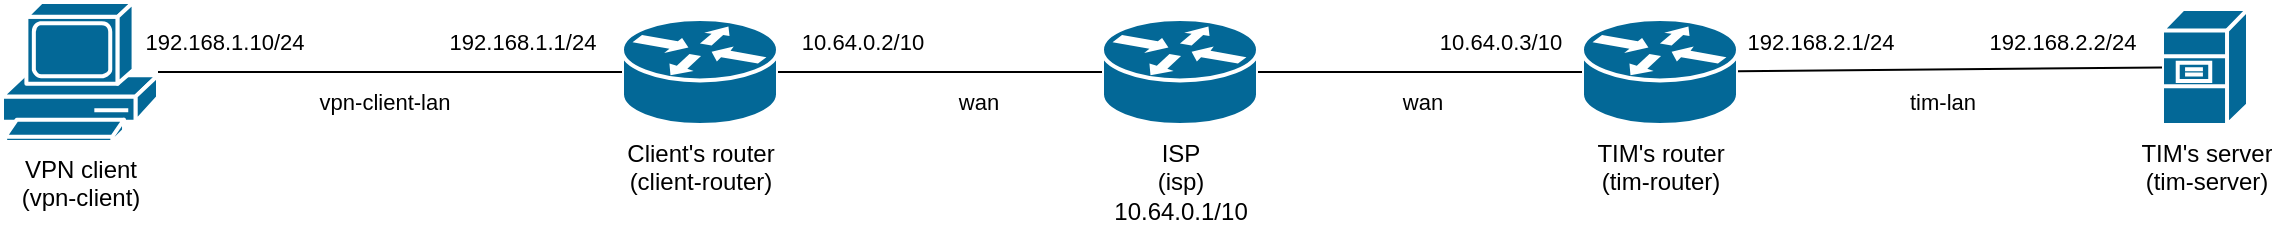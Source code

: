 <mxfile version="13.6.0" type="device"><diagram id="2iQOlbd3d_T94xcHNpM4" name="Page-1"><mxGraphModel dx="1355" dy="699" grid="1" gridSize="10" guides="1" tooltips="1" connect="1" arrows="1" fold="1" page="1" pageScale="1" pageWidth="1654" pageHeight="1169" math="0" shadow="0"><root><mxCell id="0"/><mxCell id="1" parent="0"/><mxCell id="f-p_9Fxrg7xwpJ8moVvY-1" value="VPN client&lt;br&gt;(vpn-client)" style="shape=mxgraph.cisco.computers_and_peripherals.pc;html=1;pointerEvents=1;dashed=0;fillColor=#036897;strokeColor=#ffffff;strokeWidth=2;verticalLabelPosition=bottom;verticalAlign=top;align=center;outlineConnect=0;" vertex="1" parent="1"><mxGeometry x="50" y="220" width="78" height="70" as="geometry"/></mxCell><mxCell id="f-p_9Fxrg7xwpJ8moVvY-2" value="Client's router&lt;br&gt;(client-router)" style="shape=mxgraph.cisco.routers.router;html=1;pointerEvents=1;dashed=0;fillColor=#036897;strokeColor=#ffffff;strokeWidth=2;verticalLabelPosition=bottom;verticalAlign=top;align=center;outlineConnect=0;" vertex="1" parent="1"><mxGeometry x="360" y="228.5" width="78" height="53" as="geometry"/></mxCell><mxCell id="f-p_9Fxrg7xwpJ8moVvY-3" value="" style="endArrow=none;html=1;entryX=0;entryY=0.5;entryDx=0;entryDy=0;entryPerimeter=0;" edge="1" parent="1" source="f-p_9Fxrg7xwpJ8moVvY-1" target="f-p_9Fxrg7xwpJ8moVvY-2"><mxGeometry width="50" height="50" relative="1" as="geometry"><mxPoint x="400" y="380" as="sourcePoint"/><mxPoint x="450" y="330" as="targetPoint"/></mxGeometry></mxCell><mxCell id="f-p_9Fxrg7xwpJ8moVvY-6" value="192.168.1.10/24" style="edgeLabel;html=1;align=center;verticalAlign=middle;resizable=0;points=[];" vertex="1" connectable="0" parent="f-p_9Fxrg7xwpJ8moVvY-3"><mxGeometry x="-0.169" y="-2" relative="1" as="geometry"><mxPoint x="-64" y="-17" as="offset"/></mxGeometry></mxCell><mxCell id="f-p_9Fxrg7xwpJ8moVvY-7" value="vpn-client-lan" style="edgeLabel;html=1;align=center;verticalAlign=middle;resizable=0;points=[];" vertex="1" connectable="0" parent="f-p_9Fxrg7xwpJ8moVvY-3"><mxGeometry x="0.224" y="-1" relative="1" as="geometry"><mxPoint x="-29" y="14" as="offset"/></mxGeometry></mxCell><mxCell id="f-p_9Fxrg7xwpJ8moVvY-8" value="192.168.1.1/24" style="edgeLabel;html=1;align=center;verticalAlign=middle;resizable=0;points=[];" vertex="1" connectable="0" parent="f-p_9Fxrg7xwpJ8moVvY-3"><mxGeometry x="0.583" y="1" relative="1" as="geometry"><mxPoint x="-2" y="-14" as="offset"/></mxGeometry></mxCell><mxCell id="f-p_9Fxrg7xwpJ8moVvY-4" value="ISP&lt;br&gt;(isp)&lt;br&gt;10.64.0.1/10" style="shape=mxgraph.cisco.routers.router;html=1;pointerEvents=1;dashed=0;fillColor=#036897;strokeColor=#ffffff;strokeWidth=2;verticalLabelPosition=bottom;verticalAlign=top;align=center;outlineConnect=0;" vertex="1" parent="1"><mxGeometry x="600" y="228.5" width="78" height="53" as="geometry"/></mxCell><mxCell id="f-p_9Fxrg7xwpJ8moVvY-5" value="" style="endArrow=none;html=1;exitX=1;exitY=0.5;exitDx=0;exitDy=0;exitPerimeter=0;entryX=0;entryY=0.5;entryDx=0;entryDy=0;entryPerimeter=0;" edge="1" parent="1" source="f-p_9Fxrg7xwpJ8moVvY-2" target="f-p_9Fxrg7xwpJ8moVvY-4"><mxGeometry width="50" height="50" relative="1" as="geometry"><mxPoint x="400" y="380" as="sourcePoint"/><mxPoint x="450" y="330" as="targetPoint"/></mxGeometry></mxCell><mxCell id="f-p_9Fxrg7xwpJ8moVvY-9" value="wan" style="edgeLabel;html=1;align=center;verticalAlign=middle;resizable=0;points=[];" vertex="1" connectable="0" parent="f-p_9Fxrg7xwpJ8moVvY-5"><mxGeometry x="-0.595" relative="1" as="geometry"><mxPoint x="67" y="15" as="offset"/></mxGeometry></mxCell><mxCell id="f-p_9Fxrg7xwpJ8moVvY-10" value="10.64.0.2/10" style="edgeLabel;html=1;align=center;verticalAlign=middle;resizable=0;points=[];" vertex="1" connectable="0" parent="f-p_9Fxrg7xwpJ8moVvY-5"><mxGeometry x="-0.667" y="-3" relative="1" as="geometry"><mxPoint x="15" y="-18" as="offset"/></mxGeometry></mxCell><mxCell id="f-p_9Fxrg7xwpJ8moVvY-12" value="TIM's router&lt;br&gt;(tim-router)" style="shape=mxgraph.cisco.routers.router;html=1;pointerEvents=1;dashed=0;fillColor=#036897;strokeColor=#ffffff;strokeWidth=2;verticalLabelPosition=bottom;verticalAlign=top;align=center;outlineConnect=0;" vertex="1" parent="1"><mxGeometry x="840" y="228.5" width="78" height="53" as="geometry"/></mxCell><mxCell id="f-p_9Fxrg7xwpJ8moVvY-13" value="" style="endArrow=none;html=1;" edge="1" parent="1" source="f-p_9Fxrg7xwpJ8moVvY-4" target="f-p_9Fxrg7xwpJ8moVvY-12"><mxGeometry width="50" height="50" relative="1" as="geometry"><mxPoint x="420" y="330" as="sourcePoint"/><mxPoint x="470" y="280" as="targetPoint"/></mxGeometry></mxCell><mxCell id="f-p_9Fxrg7xwpJ8moVvY-14" value="wan" style="edgeLabel;html=1;align=center;verticalAlign=middle;resizable=0;points=[];" vertex="1" connectable="0" parent="f-p_9Fxrg7xwpJ8moVvY-13"><mxGeometry x="0.407" y="-3" relative="1" as="geometry"><mxPoint x="-32" y="12" as="offset"/></mxGeometry></mxCell><mxCell id="f-p_9Fxrg7xwpJ8moVvY-15" value="10.64.0.3/10" style="edgeLabel;html=1;align=center;verticalAlign=middle;resizable=0;points=[];" vertex="1" connectable="0" parent="f-p_9Fxrg7xwpJ8moVvY-13"><mxGeometry x="0.494" relative="1" as="geometry"><mxPoint y="-15" as="offset"/></mxGeometry></mxCell><mxCell id="f-p_9Fxrg7xwpJ8moVvY-16" value="TIM's server&lt;br&gt;(tim-server)" style="shape=mxgraph.cisco.servers.file_server;html=1;pointerEvents=1;dashed=0;fillColor=#036897;strokeColor=#ffffff;strokeWidth=2;verticalLabelPosition=bottom;verticalAlign=top;align=center;outlineConnect=0;" vertex="1" parent="1"><mxGeometry x="1130" y="223.5" width="43" height="58" as="geometry"/></mxCell><mxCell id="f-p_9Fxrg7xwpJ8moVvY-18" value="" style="endArrow=none;html=1;" edge="1" parent="1" source="f-p_9Fxrg7xwpJ8moVvY-12" target="f-p_9Fxrg7xwpJ8moVvY-16"><mxGeometry width="50" height="50" relative="1" as="geometry"><mxPoint x="620" y="330" as="sourcePoint"/><mxPoint x="670" y="280" as="targetPoint"/></mxGeometry></mxCell><mxCell id="f-p_9Fxrg7xwpJ8moVvY-19" value="tim-lan" style="edgeLabel;html=1;align=center;verticalAlign=middle;resizable=0;points=[];" vertex="1" connectable="0" parent="f-p_9Fxrg7xwpJ8moVvY-18"><mxGeometry x="0.424" y="-1" relative="1" as="geometry"><mxPoint x="-49" y="15.74" as="offset"/></mxGeometry></mxCell><mxCell id="f-p_9Fxrg7xwpJ8moVvY-20" value="192.168.2.1/24" style="edgeLabel;html=1;align=center;verticalAlign=middle;resizable=0;points=[];" vertex="1" connectable="0" parent="f-p_9Fxrg7xwpJ8moVvY-18"><mxGeometry x="-0.613" y="-1" relative="1" as="geometry"><mxPoint y="-15.27" as="offset"/></mxGeometry></mxCell><mxCell id="f-p_9Fxrg7xwpJ8moVvY-21" value="192.168.2.2/24" style="edgeLabel;html=1;align=center;verticalAlign=middle;resizable=0;points=[];" vertex="1" connectable="0" parent="f-p_9Fxrg7xwpJ8moVvY-18"><mxGeometry x="0.66" y="1" relative="1" as="geometry"><mxPoint x="-13.98" y="-12.03" as="offset"/></mxGeometry></mxCell></root></mxGraphModel></diagram></mxfile>